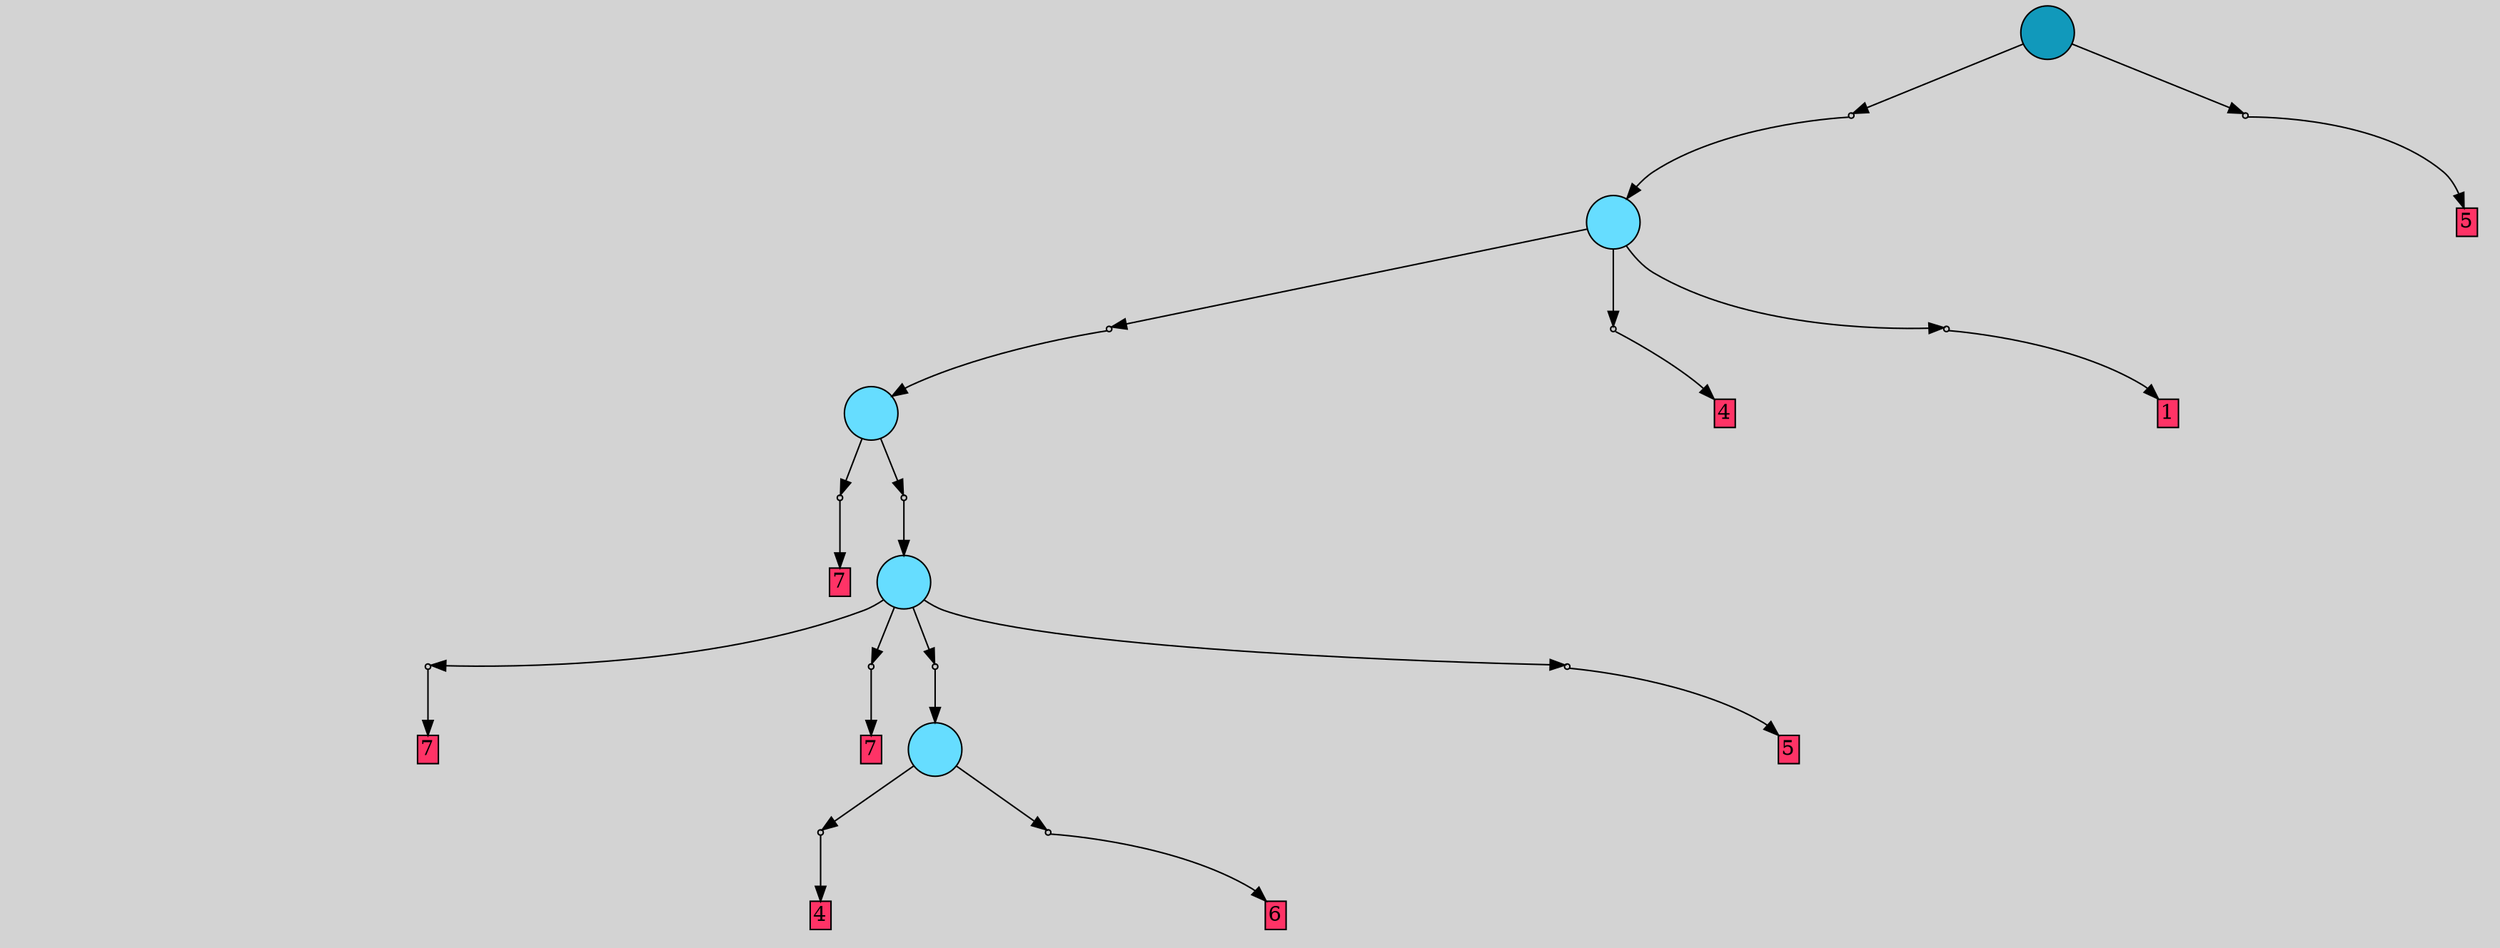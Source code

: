 // File exported with GEGELATI v1.3.1
// On the 2024-04-12 16:11:07
// With the File::TPGGraphDotExporter
digraph{
	graph[pad = "0.212, 0.055" bgcolor = lightgray]
	node[shape=circle style = filled label = ""]
		T0 [fillcolor="#66ddff"]
		T1 [fillcolor="#66ddff"]
		T2 [fillcolor="#66ddff"]
		T3 [fillcolor="#66ddff"]
		T4 [fillcolor="#1199bb"]
		P0 [fillcolor="#cccccc" shape=point] //
		I0 [shape=box style=invis label="4|0&3|1#3|2#2|3#4|6#2|4#2|0&#92;n"]
		P0 -> I0[style=invis]
		A0 [fillcolor="#ff3366" shape=box margin=0.03 width=0 height=0 label="4"]
		T0 -> P0 -> A0
		P1 [fillcolor="#cccccc" shape=point] //
		I1 [shape=box style=invis label="11|0&0|4#0|5#1|2#0|6#2|4#0|0&#92;n"]
		P1 -> I1[style=invis]
		A1 [fillcolor="#ff3366" shape=box margin=0.03 width=0 height=0 label="6"]
		T0 -> P1 -> A1
		P2 [fillcolor="#cccccc" shape=point] //
		I2 [shape=box style=invis label="2|0&1|4#2|0#3|3#4|7#0|3#2|6&#92;n"]
		P2 -> I2[style=invis]
		A2 [fillcolor="#ff3366" shape=box margin=0.03 width=0 height=0 label="7"]
		T1 -> P2 -> A2
		P3 [fillcolor="#cccccc" shape=point] //
		I3 [shape=box style=invis label="4|0&1|3#0|0#2|2#2|5#0|0#3|6&#92;n"]
		P3 -> I3[style=invis]
		A3 [fillcolor="#ff3366" shape=box margin=0.03 width=0 height=0 label="7"]
		T1 -> P3 -> A3
		P4 [fillcolor="#cccccc" shape=point] //
		I4 [shape=box style=invis label="7|0&3|7#1|5#2|4#2|3#2|7#0|0&#92;n"]
		P4 -> I4[style=invis]
		T1 -> P4 -> T0
		P5 [fillcolor="#cccccc" shape=point] //
		I5 [shape=box style=invis label="8|0&1|7#3|2#0|3#2|7#2|6#0|6&#92;n"]
		P5 -> I5[style=invis]
		A4 [fillcolor="#ff3366" shape=box margin=0.03 width=0 height=0 label="5"]
		T1 -> P5 -> A4
		P6 [fillcolor="#cccccc" shape=point] //
		I6 [shape=box style=invis label="3|0&3|1#2|0#1|0#3|1#4|6#4|0&#92;n"]
		P6 -> I6[style=invis]
		A5 [fillcolor="#ff3366" shape=box margin=0.03 width=0 height=0 label="7"]
		T2 -> P6 -> A5
		P7 [fillcolor="#cccccc" shape=point] //
		I7 [shape=box style=invis label="5|5&0|2#3|2#3|1#3|0#2|5#0|5&#92;n9|0&0|5#4|4#3|6#3|6#0|3#2|3&#92;n"]
		P7 -> I7[style=invis]
		T2 -> P7 -> T1
		P8 [fillcolor="#cccccc" shape=point] //
		I8 [shape=box style=invis label="8|3&1|7#3|2#2|7#3|3#1|0#3|5&#92;n9|0&0|3#3|5#2|7#0|2#1|2#4|7&#92;n"]
		P8 -> I8[style=invis]
		T3 -> P8 -> T2
		P9 [fillcolor="#cccccc" shape=point] //
		I9 [shape=box style=invis label="2|7&3|0#4|7#0|1#2|5#3|4#4|1&#92;n2|0&2|5#0|7#3|1#2|0#3|5#3|1&#92;n"]
		P9 -> I9[style=invis]
		A6 [fillcolor="#ff3366" shape=box margin=0.03 width=0 height=0 label="4"]
		T3 -> P9 -> A6
		P10 [fillcolor="#cccccc" shape=point] //
		I10 [shape=box style=invis label="6|0&3|7#3|2#3|2#1|5#4|4#2|1&#92;n"]
		P10 -> I10[style=invis]
		A7 [fillcolor="#ff3366" shape=box margin=0.03 width=0 height=0 label="1"]
		T3 -> P10 -> A7
		P11 [fillcolor="#cccccc" shape=point] //
		I11 [shape=box style=invis label="6|4&4|1#0|7#1|1#2|4#4|6#2|0&#92;n4|1&3|6#4|1#3|2#3|2#3|6#4|4&#92;n7|3&2|3#0|1#0|7#0|4#0|1#3|0&#92;n1|0&0|3#4|7#4|4#3|6#0|3#3|4&#92;n"]
		P11 -> I11[style=invis]
		T4 -> P11 -> T3
		P12 [fillcolor="#cccccc" shape=point] //
		I12 [shape=box style=invis label="3|0&3|2#0|1#4|1#2|4#3|4#2|1&#92;n"]
		P12 -> I12[style=invis]
		A8 [fillcolor="#ff3366" shape=box margin=0.03 width=0 height=0 label="5"]
		T4 -> P12 -> A8
		{ rank= same T4 }
}

